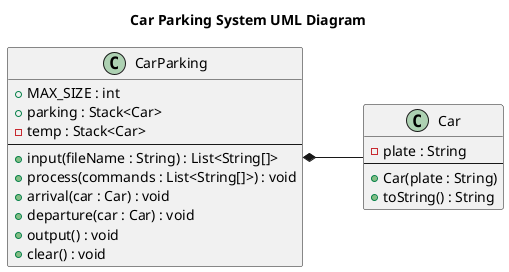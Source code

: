 @startuml
title Car Parking System UML Diagram
left to right direction
class Car {
    - plate : String
    --
    + Car(plate : String)
    + toString() : String
}

class CarParking {
    + MAX_SIZE : int
    + parking : Stack<Car>
    - temp : Stack<Car>
    --
    + input(fileName : String) : List<String[]>
    + process(commands : List<String[]>) : void
    + arrival(car : Car) : void
    + departure(car : Car) : void
    + output() : void
    + clear() : void
}

CarParking *-- Car

@enduml
